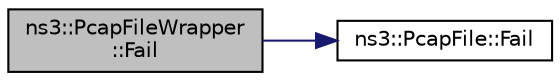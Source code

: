digraph "ns3::PcapFileWrapper::Fail"
{
 // LATEX_PDF_SIZE
  edge [fontname="Helvetica",fontsize="10",labelfontname="Helvetica",labelfontsize="10"];
  node [fontname="Helvetica",fontsize="10",shape=record];
  rankdir="LR";
  Node1 [label="ns3::PcapFileWrapper\l::Fail",height=0.2,width=0.4,color="black", fillcolor="grey75", style="filled", fontcolor="black",tooltip=" "];
  Node1 -> Node2 [color="midnightblue",fontsize="10",style="solid",fontname="Helvetica"];
  Node2 [label="ns3::PcapFile::Fail",height=0.2,width=0.4,color="black", fillcolor="white", style="filled",URL="$classns3_1_1_pcap_file.html#aa06785d3a5d9ad89199e95b11ddd9139",tooltip=" "];
}
